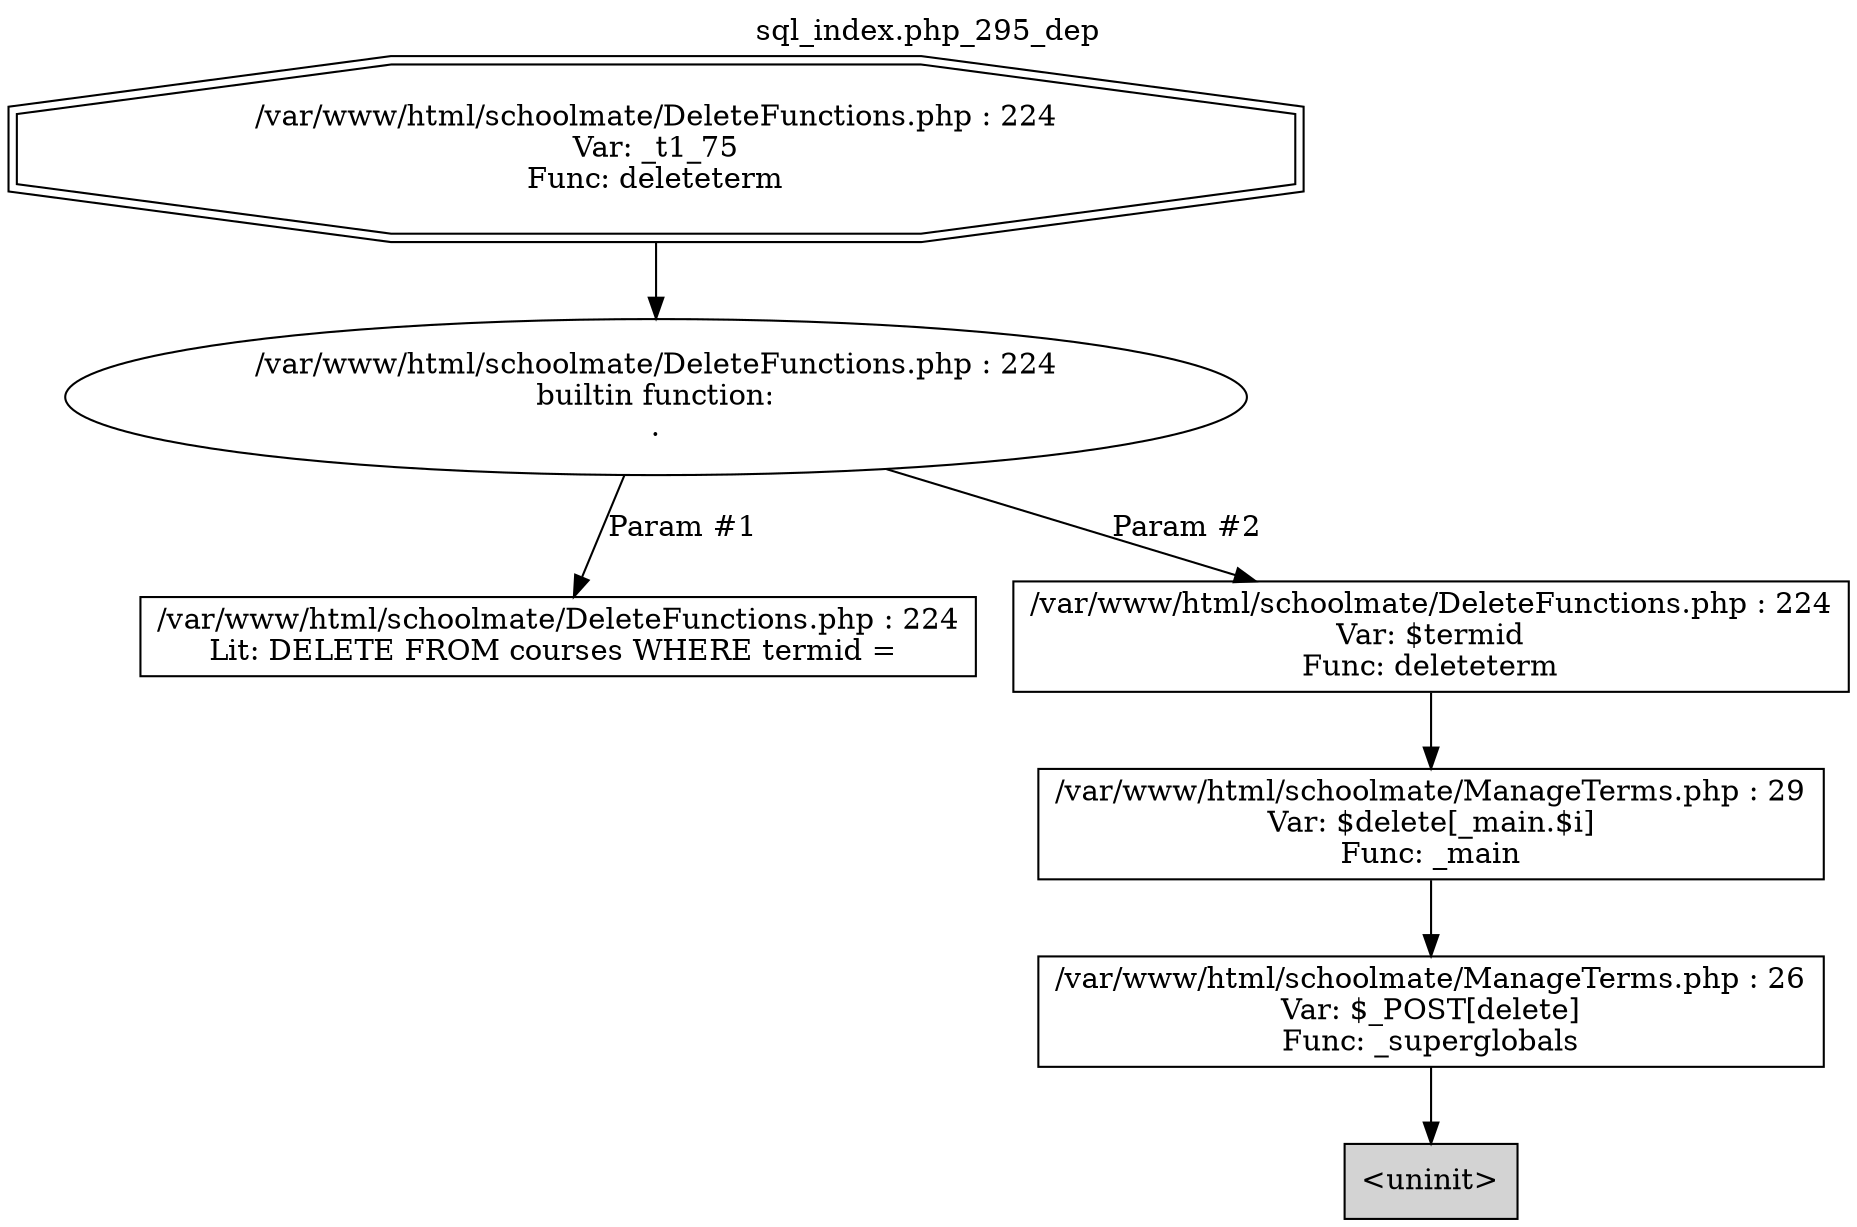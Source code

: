 digraph cfg {
  label="sql_index.php_295_dep";
  labelloc=t;
  n1 [shape=doubleoctagon, label="/var/www/html/schoolmate/DeleteFunctions.php : 224\nVar: _t1_75\nFunc: deleteterm\n"];
  n2 [shape=ellipse, label="/var/www/html/schoolmate/DeleteFunctions.php : 224\nbuiltin function:\n.\n"];
  n3 [shape=box, label="/var/www/html/schoolmate/DeleteFunctions.php : 224\nLit: DELETE FROM courses WHERE termid = \n"];
  n4 [shape=box, label="/var/www/html/schoolmate/DeleteFunctions.php : 224\nVar: $termid\nFunc: deleteterm\n"];
  n5 [shape=box, label="/var/www/html/schoolmate/ManageTerms.php : 29\nVar: $delete[_main.$i]\nFunc: _main\n"];
  n6 [shape=box, label="/var/www/html/schoolmate/ManageTerms.php : 26\nVar: $_POST[delete]\nFunc: _superglobals\n"];
  n7 [shape=box, label="<uninit>",style=filled];
  n1 -> n2;
  n2 -> n3[label="Param #1"];
  n2 -> n4[label="Param #2"];
  n6 -> n7;
  n5 -> n6;
  n4 -> n5;
}
